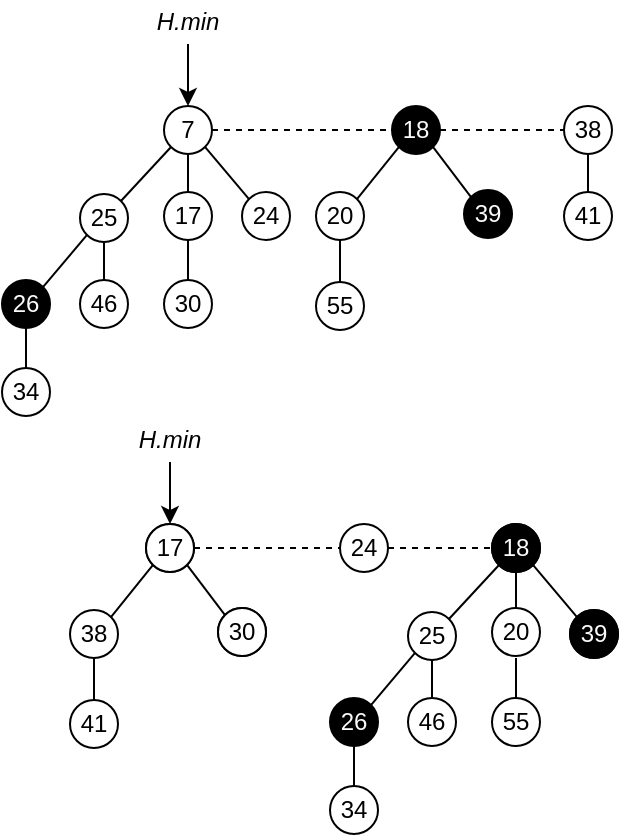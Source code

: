 <mxfile version="21.3.5" type="github">
  <diagram name="第 1 页" id="DIsEM4SBN5Rp2U_GCxSt">
    <mxGraphModel dx="396" dy="282" grid="0" gridSize="10" guides="0" tooltips="1" connect="1" arrows="1" fold="1" page="1" pageScale="1" pageWidth="827" pageHeight="1169" math="0" shadow="0">
      <root>
        <mxCell id="0" />
        <mxCell id="1" parent="0" />
        <mxCell id="AGagmPV6Shr014wRUCwk-7" style="rounded=0;orthogonalLoop=1;jettySize=auto;html=1;exitX=0;exitY=1;exitDx=0;exitDy=0;entryX=1;entryY=0;entryDx=0;entryDy=0;endArrow=none;endFill=0;" edge="1" parent="1" source="AGagmPV6Shr014wRUCwk-1" target="AGagmPV6Shr014wRUCwk-3">
          <mxGeometry relative="1" as="geometry" />
        </mxCell>
        <mxCell id="AGagmPV6Shr014wRUCwk-8" style="rounded=0;orthogonalLoop=1;jettySize=auto;html=1;exitX=0.5;exitY=1;exitDx=0;exitDy=0;entryX=0.5;entryY=0;entryDx=0;entryDy=0;endArrow=none;endFill=0;" edge="1" parent="1" source="AGagmPV6Shr014wRUCwk-1" target="AGagmPV6Shr014wRUCwk-2">
          <mxGeometry relative="1" as="geometry" />
        </mxCell>
        <mxCell id="AGagmPV6Shr014wRUCwk-16" style="rounded=0;orthogonalLoop=1;jettySize=auto;html=1;exitX=1;exitY=1;exitDx=0;exitDy=0;entryX=0;entryY=0;entryDx=0;entryDy=0;endArrow=none;endFill=0;" edge="1" parent="1" source="AGagmPV6Shr014wRUCwk-1" target="AGagmPV6Shr014wRUCwk-14">
          <mxGeometry relative="1" as="geometry" />
        </mxCell>
        <mxCell id="AGagmPV6Shr014wRUCwk-21" style="edgeStyle=orthogonalEdgeStyle;rounded=0;orthogonalLoop=1;jettySize=auto;html=1;exitX=1;exitY=0.5;exitDx=0;exitDy=0;entryX=0;entryY=0.5;entryDx=0;entryDy=0;dashed=1;endArrow=none;endFill=0;" edge="1" parent="1" source="AGagmPV6Shr014wRUCwk-1" target="AGagmPV6Shr014wRUCwk-20">
          <mxGeometry relative="1" as="geometry" />
        </mxCell>
        <mxCell id="AGagmPV6Shr014wRUCwk-1" value="7" style="ellipse;whiteSpace=wrap;html=1;aspect=fixed;" vertex="1" parent="1">
          <mxGeometry x="168" y="184" width="24" height="24" as="geometry" />
        </mxCell>
        <mxCell id="AGagmPV6Shr014wRUCwk-13" style="rounded=0;orthogonalLoop=1;jettySize=auto;html=1;exitX=0.5;exitY=1;exitDx=0;exitDy=0;entryX=0.5;entryY=0;entryDx=0;entryDy=0;endArrow=none;endFill=0;" edge="1" parent="1" source="AGagmPV6Shr014wRUCwk-2" target="AGagmPV6Shr014wRUCwk-12">
          <mxGeometry relative="1" as="geometry" />
        </mxCell>
        <mxCell id="AGagmPV6Shr014wRUCwk-2" value="17" style="ellipse;whiteSpace=wrap;html=1;aspect=fixed;" vertex="1" parent="1">
          <mxGeometry x="168" y="227" width="24" height="24" as="geometry" />
        </mxCell>
        <mxCell id="AGagmPV6Shr014wRUCwk-9" style="rounded=0;orthogonalLoop=1;jettySize=auto;html=1;exitX=0.5;exitY=1;exitDx=0;exitDy=0;endArrow=none;endFill=0;" edge="1" parent="1" source="AGagmPV6Shr014wRUCwk-3" target="AGagmPV6Shr014wRUCwk-4">
          <mxGeometry relative="1" as="geometry" />
        </mxCell>
        <mxCell id="AGagmPV6Shr014wRUCwk-10" style="rounded=0;orthogonalLoop=1;jettySize=auto;html=1;exitX=0;exitY=1;exitDx=0;exitDy=0;entryX=1;entryY=0;entryDx=0;entryDy=0;endArrow=none;endFill=0;" edge="1" parent="1" source="AGagmPV6Shr014wRUCwk-3" target="AGagmPV6Shr014wRUCwk-5">
          <mxGeometry relative="1" as="geometry" />
        </mxCell>
        <mxCell id="AGagmPV6Shr014wRUCwk-3" value="25" style="ellipse;whiteSpace=wrap;html=1;aspect=fixed;" vertex="1" parent="1">
          <mxGeometry x="126" y="228" width="24" height="24" as="geometry" />
        </mxCell>
        <mxCell id="AGagmPV6Shr014wRUCwk-4" value="46" style="ellipse;whiteSpace=wrap;html=1;aspect=fixed;" vertex="1" parent="1">
          <mxGeometry x="126" y="271" width="24" height="24" as="geometry" />
        </mxCell>
        <mxCell id="AGagmPV6Shr014wRUCwk-11" style="rounded=0;orthogonalLoop=1;jettySize=auto;html=1;exitX=0.5;exitY=1;exitDx=0;exitDy=0;endArrow=none;endFill=0;" edge="1" parent="1" source="AGagmPV6Shr014wRUCwk-5" target="AGagmPV6Shr014wRUCwk-6">
          <mxGeometry relative="1" as="geometry" />
        </mxCell>
        <mxCell id="AGagmPV6Shr014wRUCwk-5" value="26" style="ellipse;whiteSpace=wrap;html=1;aspect=fixed;fontColor=#FAFAFA;fillColor=#000000;" vertex="1" parent="1">
          <mxGeometry x="87" y="271" width="24" height="24" as="geometry" />
        </mxCell>
        <mxCell id="AGagmPV6Shr014wRUCwk-6" value="34" style="ellipse;whiteSpace=wrap;html=1;aspect=fixed;" vertex="1" parent="1">
          <mxGeometry x="87" y="315" width="24" height="24" as="geometry" />
        </mxCell>
        <mxCell id="AGagmPV6Shr014wRUCwk-12" value="30" style="ellipse;whiteSpace=wrap;html=1;aspect=fixed;" vertex="1" parent="1">
          <mxGeometry x="168" y="271" width="24" height="24" as="geometry" />
        </mxCell>
        <mxCell id="AGagmPV6Shr014wRUCwk-14" value="24" style="ellipse;whiteSpace=wrap;html=1;aspect=fixed;" vertex="1" parent="1">
          <mxGeometry x="207" y="227" width="24" height="24" as="geometry" />
        </mxCell>
        <mxCell id="AGagmPV6Shr014wRUCwk-18" style="edgeStyle=orthogonalEdgeStyle;rounded=0;orthogonalLoop=1;jettySize=auto;html=1;entryX=0.5;entryY=0;entryDx=0;entryDy=0;" edge="1" parent="1" source="AGagmPV6Shr014wRUCwk-17" target="AGagmPV6Shr014wRUCwk-1">
          <mxGeometry relative="1" as="geometry" />
        </mxCell>
        <mxCell id="AGagmPV6Shr014wRUCwk-17" value="&lt;i&gt;H.min&lt;/i&gt;" style="text;html=1;strokeColor=none;fillColor=none;align=center;verticalAlign=middle;whiteSpace=wrap;rounded=0;" vertex="1" parent="1">
          <mxGeometry x="150" y="131" width="60" height="22" as="geometry" />
        </mxCell>
        <mxCell id="AGagmPV6Shr014wRUCwk-25" style="rounded=0;orthogonalLoop=1;jettySize=auto;html=1;exitX=0;exitY=1;exitDx=0;exitDy=0;entryX=1;entryY=0;entryDx=0;entryDy=0;endArrow=none;endFill=0;" edge="1" parent="1" source="AGagmPV6Shr014wRUCwk-20" target="AGagmPV6Shr014wRUCwk-23">
          <mxGeometry relative="1" as="geometry" />
        </mxCell>
        <mxCell id="AGagmPV6Shr014wRUCwk-26" style="rounded=0;orthogonalLoop=1;jettySize=auto;html=1;exitX=1;exitY=1;exitDx=0;exitDy=0;entryX=0;entryY=0;entryDx=0;entryDy=0;endArrow=none;endFill=0;" edge="1" parent="1" source="AGagmPV6Shr014wRUCwk-20" target="AGagmPV6Shr014wRUCwk-24">
          <mxGeometry relative="1" as="geometry" />
        </mxCell>
        <mxCell id="AGagmPV6Shr014wRUCwk-33" style="edgeStyle=orthogonalEdgeStyle;rounded=0;orthogonalLoop=1;jettySize=auto;html=1;exitX=1;exitY=0.5;exitDx=0;exitDy=0;entryX=0;entryY=0.5;entryDx=0;entryDy=0;dashed=1;endArrow=none;endFill=0;" edge="1" parent="1" source="AGagmPV6Shr014wRUCwk-20" target="AGagmPV6Shr014wRUCwk-31">
          <mxGeometry relative="1" as="geometry" />
        </mxCell>
        <mxCell id="AGagmPV6Shr014wRUCwk-20" value="18" style="ellipse;whiteSpace=wrap;html=1;aspect=fixed;fontColor=#FAFAFA;fillColor=#000000;" vertex="1" parent="1">
          <mxGeometry x="282" y="184" width="24" height="24" as="geometry" />
        </mxCell>
        <mxCell id="AGagmPV6Shr014wRUCwk-29" style="rounded=0;orthogonalLoop=1;jettySize=auto;html=1;exitX=0.5;exitY=1;exitDx=0;exitDy=0;entryX=0.5;entryY=0;entryDx=0;entryDy=0;endArrow=none;endFill=0;" edge="1" parent="1" source="AGagmPV6Shr014wRUCwk-23" target="AGagmPV6Shr014wRUCwk-27">
          <mxGeometry relative="1" as="geometry" />
        </mxCell>
        <mxCell id="AGagmPV6Shr014wRUCwk-23" value="20" style="ellipse;whiteSpace=wrap;html=1;aspect=fixed;" vertex="1" parent="1">
          <mxGeometry x="244" y="227" width="24" height="24" as="geometry" />
        </mxCell>
        <mxCell id="AGagmPV6Shr014wRUCwk-24" value="39" style="ellipse;whiteSpace=wrap;html=1;aspect=fixed;fontColor=#FAFAFA;fillColor=#000000;" vertex="1" parent="1">
          <mxGeometry x="318" y="226" width="24" height="24" as="geometry" />
        </mxCell>
        <mxCell id="AGagmPV6Shr014wRUCwk-27" value="55" style="ellipse;whiteSpace=wrap;html=1;aspect=fixed;" vertex="1" parent="1">
          <mxGeometry x="244" y="272" width="24" height="24" as="geometry" />
        </mxCell>
        <mxCell id="AGagmPV6Shr014wRUCwk-30" style="rounded=0;orthogonalLoop=1;jettySize=auto;html=1;exitX=0.5;exitY=1;exitDx=0;exitDy=0;entryX=0.5;entryY=0;entryDx=0;entryDy=0;endArrow=none;endFill=0;" edge="1" parent="1" source="AGagmPV6Shr014wRUCwk-31" target="AGagmPV6Shr014wRUCwk-32">
          <mxGeometry relative="1" as="geometry" />
        </mxCell>
        <mxCell id="AGagmPV6Shr014wRUCwk-31" value="38" style="ellipse;whiteSpace=wrap;html=1;aspect=fixed;" vertex="1" parent="1">
          <mxGeometry x="368" y="184" width="24" height="24" as="geometry" />
        </mxCell>
        <mxCell id="AGagmPV6Shr014wRUCwk-32" value="41" style="ellipse;whiteSpace=wrap;html=1;aspect=fixed;" vertex="1" parent="1">
          <mxGeometry x="368" y="227" width="24" height="24" as="geometry" />
        </mxCell>
        <mxCell id="AGagmPV6Shr014wRUCwk-64" style="rounded=0;orthogonalLoop=1;jettySize=auto;html=1;exitX=0;exitY=1;exitDx=0;exitDy=0;entryX=1;entryY=0;entryDx=0;entryDy=0;endArrow=none;endFill=0;" edge="1" parent="1" source="AGagmPV6Shr014wRUCwk-66" target="AGagmPV6Shr014wRUCwk-68">
          <mxGeometry relative="1" as="geometry" />
        </mxCell>
        <mxCell id="AGagmPV6Shr014wRUCwk-65" style="rounded=0;orthogonalLoop=1;jettySize=auto;html=1;exitX=1;exitY=1;exitDx=0;exitDy=0;entryX=0;entryY=0;entryDx=0;entryDy=0;endArrow=none;endFill=0;" edge="1" parent="1" source="AGagmPV6Shr014wRUCwk-66" target="AGagmPV6Shr014wRUCwk-69">
          <mxGeometry relative="1" as="geometry" />
        </mxCell>
        <mxCell id="AGagmPV6Shr014wRUCwk-66" value="17" style="ellipse;whiteSpace=wrap;html=1;aspect=fixed;fontColor=#FAFAFA;fillColor=#000000;" vertex="1" parent="1">
          <mxGeometry x="159" y="393" width="24" height="24" as="geometry" />
        </mxCell>
        <mxCell id="AGagmPV6Shr014wRUCwk-67" style="rounded=0;orthogonalLoop=1;jettySize=auto;html=1;exitX=0.5;exitY=1;exitDx=0;exitDy=0;entryX=0.5;entryY=0;entryDx=0;entryDy=0;endArrow=none;endFill=0;" edge="1" parent="1" source="AGagmPV6Shr014wRUCwk-68" target="AGagmPV6Shr014wRUCwk-70">
          <mxGeometry relative="1" as="geometry" />
        </mxCell>
        <mxCell id="AGagmPV6Shr014wRUCwk-68" value="38" style="ellipse;whiteSpace=wrap;html=1;aspect=fixed;" vertex="1" parent="1">
          <mxGeometry x="121" y="436" width="24" height="24" as="geometry" />
        </mxCell>
        <mxCell id="AGagmPV6Shr014wRUCwk-69" value="39" style="ellipse;whiteSpace=wrap;html=1;aspect=fixed;fontColor=#FAFAFA;fillColor=#000000;" vertex="1" parent="1">
          <mxGeometry x="195" y="435" width="24" height="24" as="geometry" />
        </mxCell>
        <mxCell id="AGagmPV6Shr014wRUCwk-70" value="41" style="ellipse;whiteSpace=wrap;html=1;aspect=fixed;" vertex="1" parent="1">
          <mxGeometry x="121" y="481" width="24" height="24" as="geometry" />
        </mxCell>
        <mxCell id="AGagmPV6Shr014wRUCwk-74" style="edgeStyle=orthogonalEdgeStyle;rounded=0;orthogonalLoop=1;jettySize=auto;html=1;exitX=1;exitY=0.5;exitDx=0;exitDy=0;entryX=0;entryY=0.5;entryDx=0;entryDy=0;dashed=1;endArrow=none;endFill=0;" edge="1" parent="1" source="AGagmPV6Shr014wRUCwk-71" target="AGagmPV6Shr014wRUCwk-73">
          <mxGeometry relative="1" as="geometry" />
        </mxCell>
        <mxCell id="AGagmPV6Shr014wRUCwk-71" value="17" style="ellipse;whiteSpace=wrap;html=1;aspect=fixed;" vertex="1" parent="1">
          <mxGeometry x="159" y="393" width="24" height="24" as="geometry" />
        </mxCell>
        <mxCell id="AGagmPV6Shr014wRUCwk-72" value="30" style="ellipse;whiteSpace=wrap;html=1;aspect=fixed;" vertex="1" parent="1">
          <mxGeometry x="195" y="435" width="24" height="24" as="geometry" />
        </mxCell>
        <mxCell id="AGagmPV6Shr014wRUCwk-92" style="edgeStyle=orthogonalEdgeStyle;rounded=0;orthogonalLoop=1;jettySize=auto;html=1;exitX=1;exitY=0.5;exitDx=0;exitDy=0;entryX=0;entryY=0.5;entryDx=0;entryDy=0;dashed=1;endArrow=none;endFill=0;" edge="1" parent="1" source="AGagmPV6Shr014wRUCwk-73" target="AGagmPV6Shr014wRUCwk-80">
          <mxGeometry relative="1" as="geometry" />
        </mxCell>
        <mxCell id="AGagmPV6Shr014wRUCwk-73" value="24" style="ellipse;whiteSpace=wrap;html=1;aspect=fixed;" vertex="1" parent="1">
          <mxGeometry x="256" y="393" width="24" height="24" as="geometry" />
        </mxCell>
        <mxCell id="AGagmPV6Shr014wRUCwk-75" style="edgeStyle=orthogonalEdgeStyle;rounded=0;orthogonalLoop=1;jettySize=auto;html=1;entryX=0.5;entryY=0;entryDx=0;entryDy=0;" edge="1" parent="1" source="AGagmPV6Shr014wRUCwk-76">
          <mxGeometry relative="1" as="geometry">
            <mxPoint x="171" y="393" as="targetPoint" />
          </mxGeometry>
        </mxCell>
        <mxCell id="AGagmPV6Shr014wRUCwk-76" value="&lt;i&gt;H.min&lt;/i&gt;" style="text;html=1;strokeColor=none;fillColor=none;align=center;verticalAlign=middle;whiteSpace=wrap;rounded=0;" vertex="1" parent="1">
          <mxGeometry x="141" y="340" width="60" height="22" as="geometry" />
        </mxCell>
        <mxCell id="AGagmPV6Shr014wRUCwk-77" style="rounded=0;orthogonalLoop=1;jettySize=auto;html=1;exitX=0;exitY=1;exitDx=0;exitDy=0;entryX=1;entryY=0;entryDx=0;entryDy=0;endArrow=none;endFill=0;" edge="1" parent="1" source="AGagmPV6Shr014wRUCwk-80" target="AGagmPV6Shr014wRUCwk-85">
          <mxGeometry relative="1" as="geometry" />
        </mxCell>
        <mxCell id="AGagmPV6Shr014wRUCwk-78" style="rounded=0;orthogonalLoop=1;jettySize=auto;html=1;exitX=0.5;exitY=1;exitDx=0;exitDy=0;entryX=0.5;entryY=0;entryDx=0;entryDy=0;endArrow=none;endFill=0;" edge="1" parent="1" source="AGagmPV6Shr014wRUCwk-80" target="AGagmPV6Shr014wRUCwk-82">
          <mxGeometry relative="1" as="geometry" />
        </mxCell>
        <mxCell id="AGagmPV6Shr014wRUCwk-79" style="rounded=0;orthogonalLoop=1;jettySize=auto;html=1;exitX=1;exitY=1;exitDx=0;exitDy=0;entryX=0;entryY=0;entryDx=0;entryDy=0;endArrow=none;endFill=0;" edge="1" parent="1" source="AGagmPV6Shr014wRUCwk-80" target="AGagmPV6Shr014wRUCwk-91">
          <mxGeometry relative="1" as="geometry" />
        </mxCell>
        <mxCell id="AGagmPV6Shr014wRUCwk-80" value="7" style="ellipse;whiteSpace=wrap;html=1;aspect=fixed;" vertex="1" parent="1">
          <mxGeometry x="332" y="393" width="24" height="24" as="geometry" />
        </mxCell>
        <mxCell id="AGagmPV6Shr014wRUCwk-81" style="rounded=0;orthogonalLoop=1;jettySize=auto;html=1;exitX=0.5;exitY=1;exitDx=0;exitDy=0;entryX=0.5;entryY=0;entryDx=0;entryDy=0;endArrow=none;endFill=0;" edge="1" parent="1" target="AGagmPV6Shr014wRUCwk-90">
          <mxGeometry relative="1" as="geometry">
            <mxPoint x="344" y="460" as="sourcePoint" />
          </mxGeometry>
        </mxCell>
        <mxCell id="AGagmPV6Shr014wRUCwk-82" value="20" style="ellipse;whiteSpace=wrap;html=1;aspect=fixed;" vertex="1" parent="1">
          <mxGeometry x="332" y="435" width="24" height="24" as="geometry" />
        </mxCell>
        <mxCell id="AGagmPV6Shr014wRUCwk-83" style="rounded=0;orthogonalLoop=1;jettySize=auto;html=1;exitX=0.5;exitY=1;exitDx=0;exitDy=0;endArrow=none;endFill=0;" edge="1" parent="1" source="AGagmPV6Shr014wRUCwk-85" target="AGagmPV6Shr014wRUCwk-86">
          <mxGeometry relative="1" as="geometry" />
        </mxCell>
        <mxCell id="AGagmPV6Shr014wRUCwk-84" style="rounded=0;orthogonalLoop=1;jettySize=auto;html=1;exitX=0;exitY=1;exitDx=0;exitDy=0;entryX=1;entryY=0;entryDx=0;entryDy=0;endArrow=none;endFill=0;" edge="1" parent="1" source="AGagmPV6Shr014wRUCwk-85" target="AGagmPV6Shr014wRUCwk-88">
          <mxGeometry relative="1" as="geometry" />
        </mxCell>
        <mxCell id="AGagmPV6Shr014wRUCwk-85" value="25" style="ellipse;whiteSpace=wrap;html=1;aspect=fixed;" vertex="1" parent="1">
          <mxGeometry x="290" y="437" width="24" height="24" as="geometry" />
        </mxCell>
        <mxCell id="AGagmPV6Shr014wRUCwk-86" value="46" style="ellipse;whiteSpace=wrap;html=1;aspect=fixed;" vertex="1" parent="1">
          <mxGeometry x="290" y="480" width="24" height="24" as="geometry" />
        </mxCell>
        <mxCell id="AGagmPV6Shr014wRUCwk-87" style="rounded=0;orthogonalLoop=1;jettySize=auto;html=1;exitX=0.5;exitY=1;exitDx=0;exitDy=0;endArrow=none;endFill=0;" edge="1" parent="1" source="AGagmPV6Shr014wRUCwk-88" target="AGagmPV6Shr014wRUCwk-89">
          <mxGeometry relative="1" as="geometry" />
        </mxCell>
        <mxCell id="AGagmPV6Shr014wRUCwk-88" value="26" style="ellipse;whiteSpace=wrap;html=1;aspect=fixed;fontColor=#FAFAFA;fillColor=#000000;" vertex="1" parent="1">
          <mxGeometry x="251" y="480" width="24" height="24" as="geometry" />
        </mxCell>
        <mxCell id="AGagmPV6Shr014wRUCwk-89" value="34" style="ellipse;whiteSpace=wrap;html=1;aspect=fixed;" vertex="1" parent="1">
          <mxGeometry x="251" y="524" width="24" height="24" as="geometry" />
        </mxCell>
        <mxCell id="AGagmPV6Shr014wRUCwk-90" value="55" style="ellipse;whiteSpace=wrap;html=1;aspect=fixed;" vertex="1" parent="1">
          <mxGeometry x="332" y="480" width="24" height="24" as="geometry" />
        </mxCell>
        <mxCell id="AGagmPV6Shr014wRUCwk-91" value="24" style="ellipse;whiteSpace=wrap;html=1;aspect=fixed;" vertex="1" parent="1">
          <mxGeometry x="371" y="436" width="24" height="24" as="geometry" />
        </mxCell>
        <mxCell id="AGagmPV6Shr014wRUCwk-93" value="18" style="ellipse;whiteSpace=wrap;html=1;aspect=fixed;fontColor=#FAFAFA;fillColor=#000000;" vertex="1" parent="1">
          <mxGeometry x="332" y="393" width="24" height="24" as="geometry" />
        </mxCell>
        <mxCell id="AGagmPV6Shr014wRUCwk-95" value="39" style="ellipse;whiteSpace=wrap;html=1;aspect=fixed;fontColor=#FAFAFA;fillColor=#000000;" vertex="1" parent="1">
          <mxGeometry x="371" y="436" width="24" height="24" as="geometry" />
        </mxCell>
      </root>
    </mxGraphModel>
  </diagram>
</mxfile>
